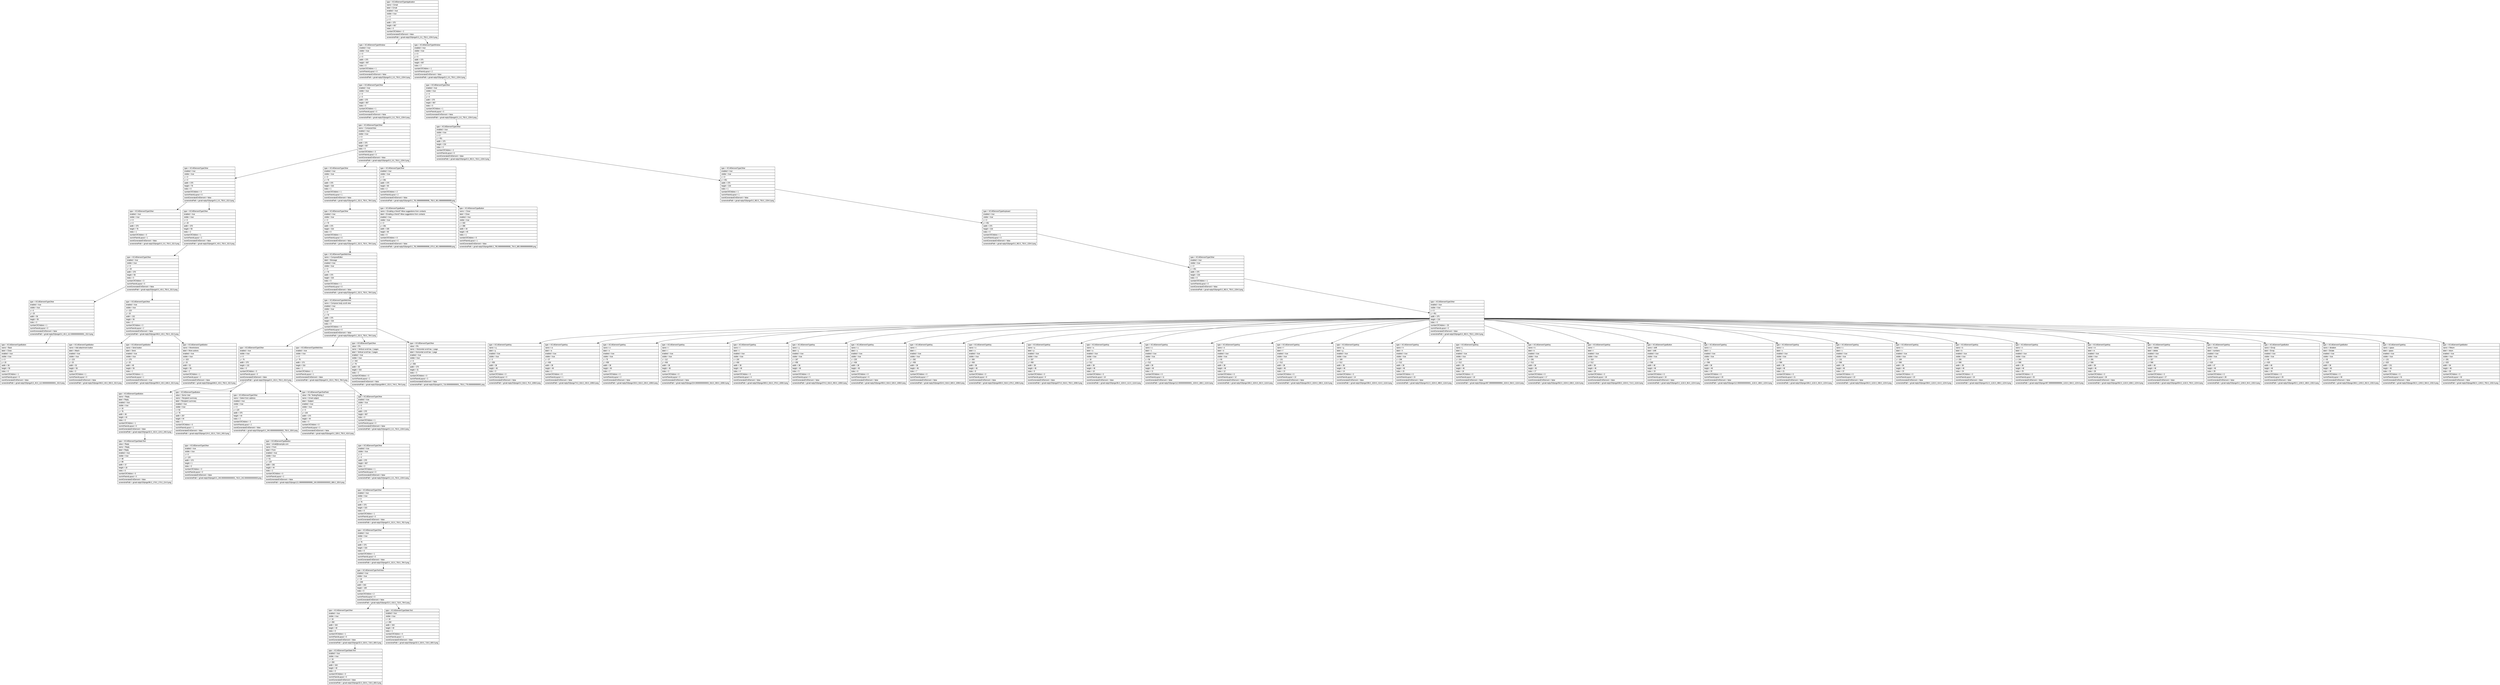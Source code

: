 digraph Layout {

	node [shape=record fontname=Arial];

	0	[label="{type = XCUIElementTypeApplication\l|name = Gmail\l|label = Gmail\l|enabled = true\l|visible = true\l|x = 0\l|y = 0\l|width = 375\l|height = 667\l|index = 0\l|numberOfChildren = 3\l|eventGeneratedOnElement = false \l|screenshotPath = gmail-reply/S3/pngs/0.0_0.0_750.0_1334.0.png\l}"]
	1	[label="{type = XCUIElementTypeWindow\l|enabled = true\l|visible = true\l|x = 0\l|y = 0\l|width = 375\l|height = 667\l|index = 0\l|numberOfChildren = 1\l|numInParentLayout = 0\l|eventGeneratedOnElement = false \l|screenshotPath = gmail-reply/S3/pngs/0.0_0.0_750.0_1334.0.png\l}"]
	2	[label="{type = XCUIElementTypeWindow\l|enabled = true\l|visible = true\l|x = 0\l|y = 0\l|width = 375\l|height = 667\l|index = 2\l|numberOfChildren = 1\l|numInParentLayout = 2\l|eventGeneratedOnElement = false \l|screenshotPath = gmail-reply/S3/pngs/0.0_0.0_750.0_1334.0.png\l}"]
	3	[label="{type = XCUIElementTypeOther\l|enabled = true\l|visible = true\l|x = 0\l|y = 0\l|width = 375\l|height = 667\l|index = 0\l|numberOfChildren = 1\l|numInParentLayout = 0\l|eventGeneratedOnElement = false \l|screenshotPath = gmail-reply/S3/pngs/0.0_0.0_750.0_1334.0.png\l}"]
	4	[label="{type = XCUIElementTypeOther\l|enabled = true\l|visible = true\l|x = 0\l|y = 0\l|width = 375\l|height = 667\l|index = 0\l|numberOfChildren = 1\l|numInParentLayout = 0\l|eventGeneratedOnElement = false \l|screenshotPath = gmail-reply/S3/pngs/0.0_0.0_750.0_1334.0.png\l}"]
	5	[label="{type = XCUIElementTypeOther\l|name = ComposeView\l|enabled = true\l|visible = true\l|x = 0\l|y = 0\l|width = 375\l|height = 667\l|index = 0\l|numberOfChildren = 3\l|numInParentLayout = 0\l|eventGeneratedOnElement = false \l|screenshotPath = gmail-reply/S3/pngs/0.0_0.0_750.0_1334.0.png\l}"]
	6	[label="{type = XCUIElementTypeOther\l|enabled = true\l|visible = true\l|x = 0\l|y = 451\l|width = 375\l|height = 216\l|index = 0\l|numberOfChildren = 2\l|numInParentLayout = 0\l|eventGeneratedOnElement = false \l|screenshotPath = gmail-reply/S3/pngs/0.0_902.0_750.0_1334.0.png\l}"]
	7	[label="{type = XCUIElementTypeOther\l|enabled = true\l|visible = true\l|x = 0\l|y = 0\l|width = 375\l|height = 76\l|index = 0\l|numberOfChildren = 3\l|numInParentLayout = 0\l|eventGeneratedOnElement = false \l|screenshotPath = gmail-reply/S3/pngs/0.0_0.0_750.0_152.0.png\l}"]
	8	[label="{type = XCUIElementTypeOther\l|enabled = true\l|visible = true\l|x = 0\l|y = 76\l|width = 375\l|height = 316\l|index = 1\l|numberOfChildren = 1\l|numInParentLayout = 1\l|eventGeneratedOnElement = false \l|screenshotPath = gmail-reply/S3/pngs/0.0_152.0_750.0_784.0.png\l}"]
	9	[label="{type = XCUIElementTypeOther\l|enabled = true\l|visible = true\l|x = 0\l|y = 391\l|width = 375\l|height = 60\l|index = 2\l|numberOfChildren = 2\l|numInParentLayout = 2\l|eventGeneratedOnElement = false \l|screenshotPath = gmail-reply/S3/pngs/0.0_781.9999999999999_750.0_901.9999999999999.png\l}"]
	10	[label="{type = XCUIElementTypeOther\l|enabled = true\l|visible = true\l|x = 0\l|y = 451\l|width = 375\l|height = 216\l|index = 1\l|numberOfChildren = 1\l|numInParentLayout = 1\l|eventGeneratedOnElement = false \l|screenshotPath = gmail-reply/S3/pngs/0.0_902.0_750.0_1334.0.png\l}"]
	11	[label="{type = XCUIElementTypeOther\l|enabled = true\l|visible = true\l|x = 0\l|y = 0\l|width = 375\l|height = 76\l|index = 1\l|numberOfChildren = 0\l|numInParentLayout = 1\l|eventGeneratedOnElement = false \l|screenshotPath = gmail-reply/S3/pngs/0.0_0.0_750.0_152.0.png\l}"]
	12	[label="{type = XCUIElementTypeOther\l|enabled = true\l|visible = true\l|x = 0\l|y = 20\l|width = 375\l|height = 56\l|index = 2\l|numberOfChildren = 1\l|numInParentLayout = 2\l|eventGeneratedOnElement = false \l|screenshotPath = gmail-reply/S3/pngs/0.0_40.0_750.0_152.0.png\l}"]
	13	[label="{type = XCUIElementTypeOther\l|enabled = true\l|visible = true\l|x = 0\l|y = 76\l|width = 375\l|height = 316\l|index = 0\l|numberOfChildren = 1\l|numInParentLayout = 0\l|eventGeneratedOnElement = false \l|screenshotPath = gmail-reply/S3/pngs/0.0_152.0_750.0_784.0.png\l}"]
	14	[label="{type = XCUIElementTypeButton\l|name = Emailing a friend? Allow suggestions from contacts\l|label = Emailing a friend? Allow suggestions from contacts\l|enabled = true\l|visible = true\l|x = 0\l|y = 391\l|width = 335\l|height = 60\l|index = 0\l|numberOfChildren = 0\l|numInParentLayout = 0\l|eventGeneratedOnElement = false \l|screenshotPath = gmail-reply/S3/pngs/0.0_781.9999999999999_670.0_901.9999999999999.png\l}"]
	15	[label="{type = XCUIElementTypeButton\l|name = Close\l|label = Close\l|enabled = true\l|visible = true\l|x = 333\l|y = 398\l|width = 44\l|height = 45\l|index = 1\l|numberOfChildren = 0\l|numInParentLayout = 1\l|eventGeneratedOnElement = false \l|screenshotPath = gmail-reply/S3/pngs/666.0_795.9999999999999_754.0_885.9999999999999.png\l}"]
	16	[label="{type = XCUIElementTypeKeyboard\l|enabled = true\l|visible = true\l|x = 0\l|y = 451\l|width = 375\l|height = 216\l|index = 0\l|numberOfChildren = 1\l|numInParentLayout = 0\l|eventGeneratedOnElement = false \l|screenshotPath = gmail-reply/S3/pngs/0.0_902.0_750.0_1334.0.png\l}"]
	17	[label="{type = XCUIElementTypeOther\l|enabled = true\l|visible = true\l|x = 0\l|y = 20\l|width = 375\l|height = 56\l|index = 0\l|numberOfChildren = 3\l|numInParentLayout = 0\l|eventGeneratedOnElement = false \l|screenshotPath = gmail-reply/S3/pngs/0.0_40.0_750.0_152.0.png\l}"]
	18	[label="{type = XCUIElementTypeWebView\l|name = ComposeEditor\l|label = Message\l|enabled = true\l|visible = true\l|x = 0\l|y = 76\l|width = 375\l|height = 316\l|index = 0\l|numberOfChildren = 1\l|numInParentLayout = 0\l|eventGeneratedOnElement = false \l|screenshotPath = gmail-reply/S3/pngs/0.0_152.0_750.0_784.0.png\l}"]
	19	[label="{type = XCUIElementTypeOther\l|enabled = true\l|visible = true\l|x = 0\l|y = 451\l|width = 375\l|height = 216\l|index = 0\l|numberOfChildren = 1\l|numInParentLayout = 0\l|eventGeneratedOnElement = false \l|screenshotPath = gmail-reply/S3/pngs/0.0_902.0_750.0_1334.0.png\l}"]
	20	[label="{type = XCUIElementTypeOther\l|enabled = true\l|visible = true\l|x = 0\l|y = 20\l|width = 56\l|height = 56\l|index = 0\l|numberOfChildren = 1\l|numInParentLayout = 0\l|eventGeneratedOnElement = false \l|screenshotPath = gmail-reply/S3/pngs/0.0_40.0_112.00000000000001_152.0.png\l}"]
	21	[label="{type = XCUIElementTypeOther\l|enabled = true\l|visible = true\l|x = 223\l|y = 20\l|width = 152\l|height = 56\l|index = 2\l|numberOfChildren = 3\l|numInParentLayout = 2\l|eventGeneratedOnElement = false \l|screenshotPath = gmail-reply/S3/pngs/446.0_40.0_750.0_152.0.png\l}"]
	22	[label="{type = XCUIElementTypeWebView\l|name = Compose body scroll view\l|enabled = true\l|visible = true\l|x = 0\l|y = 76\l|width = 375\l|height = 316\l|index = 0\l|numberOfChildren = 4\l|numInParentLayout = 0\l|eventGeneratedOnElement = false \l|screenshotPath = gmail-reply/S3/pngs/0.0_152.0_750.0_784.0.png\l}"]
	23	[label="{type = XCUIElementTypeOther\l|enabled = true\l|visible = true\l|x = 0\l|y = 451\l|width = 375\l|height = 216\l|index = 0\l|numberOfChildren = 33\l|numInParentLayout = 0\l|eventGeneratedOnElement = false \l|screenshotPath = gmail-reply/S3/pngs/0.0_902.0_750.0_1334.0.png\l}"]
	24	[label="{type = XCUIElementTypeButton\l|name = Back\l|label = Close\l|enabled = true\l|visible = true\l|x = 0\l|y = 20\l|width = 56\l|height = 56\l|index = 0\l|numberOfChildren = 1\l|numInParentLayout = 0\l|eventGeneratedOnElement = false \l|screenshotPath = gmail-reply/S3/pngs/0.0_40.0_112.00000000000001_152.0.png\l}"]
	25	[label="{type = XCUIElementTypeButton\l|name = Add attachment button\l|label = Attach\l|enabled = true\l|visible = true\l|x = 223\l|y = 20\l|width = 52\l|height = 56\l|index = 0\l|numberOfChildren = 1\l|numInParentLayout = 0\l|eventGeneratedOnElement = false \l|screenshotPath = gmail-reply/S3/pngs/446.0_40.0_550.0_152.0.png\l}"]
	26	[label="{type = XCUIElementTypeButton\l|name = Send button\l|label = Send\l|enabled = true\l|visible = true\l|x = 275\l|y = 20\l|width = 48\l|height = 56\l|index = 1\l|numberOfChildren = 1\l|numInParentLayout = 1\l|eventGeneratedOnElement = true \l|screenshotPath = gmail-reply/S3/pngs/550.0_40.0_646.0_152.0.png\l}"]
	27	[label="{type = XCUIElementTypeButton\l|name = MoreActions\l|label = More actions\l|enabled = true\l|visible = true\l|x = 323\l|y = 20\l|width = 52\l|height = 56\l|index = 2\l|numberOfChildren = 1\l|numInParentLayout = 2\l|eventGeneratedOnElement = false \l|screenshotPath = gmail-reply/S3/pngs/646.0_40.0_750.0_152.0.png\l}"]
	28	[label="{type = XCUIElementTypeOther\l|enabled = true\l|visible = true\l|x = 0\l|y = 76\l|width = 375\l|height = 132\l|index = 0\l|numberOfChildren = 5\l|numInParentLayout = 0\l|eventGeneratedOnElement = false \l|screenshotPath = gmail-reply/S3/pngs/0.0_152.0_750.0_416.0.png\l}"]
	29	[label="{type = XCUIElementTypeWebView\l|enabled = true\l|visible = true\l|x = 0\l|y = 76\l|width = 375\l|height = 316\l|index = 1\l|numberOfChildren = 1\l|numInParentLayout = 1\l|eventGeneratedOnElement = false \l|screenshotPath = gmail-reply/S3/pngs/0.0_152.0_750.0_784.0.png\l}"]
	30	[label="{type = XCUIElementTypeOther\l|value = 0%\l|name = Vertical scroll bar, 2 pages\l|label = Vertical scroll bar, 2 pages\l|enabled = true\l|visible = true\l|x = 342\l|y = 76\l|width = 30\l|height = 316\l|index = 2\l|numberOfChildren = 0\l|numInParentLayout = 2\l|eventGeneratedOnElement = false \l|screenshotPath = gmail-reply/S3/pngs/684.0_152.0_744.0_784.0.png\l}"]
	31	[label="{type = XCUIElementTypeOther\l|value = 0%\l|name = Horizontal scroll bar, 1 page\l|label = Horizontal scroll bar, 1 page\l|enabled = true\l|visible = true\l|x = 0\l|y = 358\l|width = 375\l|height = 31\l|index = 3\l|numberOfChildren = 0\l|numInParentLayout = 3\l|eventGeneratedOnElement = false \l|screenshotPath = gmail-reply/S3/pngs/0.0_716.0000000000001_750.0_778.0000000000001.png\l}"]
	32	[label="{type = XCUIElementTypeKey\l|name = q\l|label = q\l|enabled = true\l|visible = true\l|x = 0\l|y = 458\l|width = 38\l|height = 46\l|index = 0\l|numberOfChildren = 0\l|numInParentLayout = 0\l|eventGeneratedOnElement = false \l|screenshotPath = gmail-reply/S3/pngs/0.0_916.0_76.0_1008.0.png\l}"]
	33	[label="{type = XCUIElementTypeKey\l|name = w\l|label = w\l|enabled = true\l|visible = true\l|x = 37\l|y = 458\l|width = 38\l|height = 46\l|index = 1\l|numberOfChildren = 0\l|numInParentLayout = 1\l|eventGeneratedOnElement = false \l|screenshotPath = gmail-reply/S3/pngs/74.0_916.0_150.0_1008.0.png\l}"]
	34	[label="{type = XCUIElementTypeKey\l|name = e\l|label = e\l|enabled = true\l|visible = true\l|x = 75\l|y = 458\l|width = 38\l|height = 46\l|index = 2\l|numberOfChildren = 0\l|numInParentLayout = 2\l|eventGeneratedOnElement = false \l|screenshotPath = gmail-reply/S3/pngs/150.0_916.0_226.0_1008.0.png\l}"]
	35	[label="{type = XCUIElementTypeKey\l|name = r\l|label = r\l|enabled = true\l|visible = true\l|x = 112\l|y = 458\l|width = 38\l|height = 46\l|index = 3\l|numberOfChildren = 0\l|numInParentLayout = 3\l|eventGeneratedOnElement = false \l|screenshotPath = gmail-reply/S3/pngs/224.00000000000003_916.0_300.0_1008.0.png\l}"]
	36	[label="{type = XCUIElementTypeKey\l|name = t\l|label = t\l|enabled = true\l|visible = true\l|x = 150\l|y = 458\l|width = 38\l|height = 46\l|index = 4\l|numberOfChildren = 0\l|numInParentLayout = 4\l|eventGeneratedOnElement = false \l|screenshotPath = gmail-reply/S3/pngs/300.0_916.0_376.0_1008.0.png\l}"]
	37	[label="{type = XCUIElementTypeKey\l|name = y\l|label = y\l|enabled = true\l|visible = true\l|x = 187\l|y = 458\l|width = 38\l|height = 46\l|index = 5\l|numberOfChildren = 0\l|numInParentLayout = 5\l|eventGeneratedOnElement = false \l|screenshotPath = gmail-reply/S3/pngs/374.0_916.0_450.0_1008.0.png\l}"]
	38	[label="{type = XCUIElementTypeKey\l|name = u\l|label = u\l|enabled = true\l|visible = true\l|x = 225\l|y = 458\l|width = 38\l|height = 46\l|index = 6\l|numberOfChildren = 0\l|numInParentLayout = 6\l|eventGeneratedOnElement = false \l|screenshotPath = gmail-reply/S3/pngs/450.0_916.0_526.0_1008.0.png\l}"]
	39	[label="{type = XCUIElementTypeKey\l|name = i\l|label = i\l|enabled = true\l|visible = true\l|x = 262\l|y = 458\l|width = 38\l|height = 46\l|index = 7\l|numberOfChildren = 0\l|numInParentLayout = 7\l|eventGeneratedOnElement = false \l|screenshotPath = gmail-reply/S3/pngs/524.0_916.0_600.0_1008.0.png\l}"]
	40	[label="{type = XCUIElementTypeKey\l|name = o\l|label = o\l|enabled = true\l|visible = true\l|x = 300\l|y = 458\l|width = 38\l|height = 46\l|index = 8\l|numberOfChildren = 0\l|numInParentLayout = 8\l|eventGeneratedOnElement = false \l|screenshotPath = gmail-reply/S3/pngs/600.0_916.0_676.0_1008.0.png\l}"]
	41	[label="{type = XCUIElementTypeKey\l|name = p\l|label = p\l|enabled = true\l|visible = true\l|x = 337\l|y = 458\l|width = 38\l|height = 46\l|index = 9\l|numberOfChildren = 0\l|numInParentLayout = 9\l|eventGeneratedOnElement = false \l|screenshotPath = gmail-reply/S3/pngs/674.0_916.0_750.0_1008.0.png\l}"]
	42	[label="{type = XCUIElementTypeKey\l|name = a\l|label = a\l|enabled = true\l|visible = true\l|x = 18\l|y = 512\l|width = 38\l|height = 46\l|index = 10\l|numberOfChildren = 0\l|numInParentLayout = 10\l|eventGeneratedOnElement = false \l|screenshotPath = gmail-reply/S3/pngs/36.0_1024.0_112.0_1116.0.png\l}"]
	43	[label="{type = XCUIElementTypeKey\l|name = s\l|label = s\l|enabled = true\l|visible = true\l|x = 56\l|y = 512\l|width = 38\l|height = 46\l|index = 11\l|numberOfChildren = 0\l|numInParentLayout = 11\l|eventGeneratedOnElement = false \l|screenshotPath = gmail-reply/S3/pngs/112.00000000000001_1024.0_188.0_1116.0.png\l}"]
	44	[label="{type = XCUIElementTypeKey\l|name = d\l|label = d\l|enabled = true\l|visible = true\l|x = 93\l|y = 512\l|width = 38\l|height = 46\l|index = 12\l|numberOfChildren = 0\l|numInParentLayout = 12\l|eventGeneratedOnElement = false \l|screenshotPath = gmail-reply/S3/pngs/186.0_1024.0_262.0_1116.0.png\l}"]
	45	[label="{type = XCUIElementTypeKey\l|name = f\l|label = f\l|enabled = true\l|visible = true\l|x = 131\l|y = 512\l|width = 38\l|height = 46\l|index = 13\l|numberOfChildren = 0\l|numInParentLayout = 13\l|eventGeneratedOnElement = false \l|screenshotPath = gmail-reply/S3/pngs/262.0_1024.0_338.0_1116.0.png\l}"]
	46	[label="{type = XCUIElementTypeKey\l|name = g\l|label = g\l|enabled = true\l|visible = true\l|x = 169\l|y = 512\l|width = 38\l|height = 46\l|index = 14\l|numberOfChildren = 0\l|numInParentLayout = 14\l|eventGeneratedOnElement = false \l|screenshotPath = gmail-reply/S3/pngs/338.0_1024.0_414.0_1116.0.png\l}"]
	47	[label="{type = XCUIElementTypeKey\l|name = h\l|label = h\l|enabled = true\l|visible = true\l|x = 206\l|y = 512\l|width = 38\l|height = 46\l|index = 15\l|numberOfChildren = 0\l|numInParentLayout = 15\l|eventGeneratedOnElement = false \l|screenshotPath = gmail-reply/S3/pngs/412.0_1024.0_488.0_1116.0.png\l}"]
	48	[label="{type = XCUIElementTypeKey\l|name = j\l|label = j\l|enabled = true\l|visible = true\l|x = 244\l|y = 512\l|width = 38\l|height = 46\l|index = 16\l|numberOfChildren = 0\l|numInParentLayout = 16\l|eventGeneratedOnElement = false \l|screenshotPath = gmail-reply/S3/pngs/487.99999999999994_1024.0_564.0_1116.0.png\l}"]
	49	[label="{type = XCUIElementTypeKey\l|name = k\l|label = k\l|enabled = true\l|visible = true\l|x = 281\l|y = 512\l|width = 38\l|height = 46\l|index = 17\l|numberOfChildren = 0\l|numInParentLayout = 17\l|eventGeneratedOnElement = false \l|screenshotPath = gmail-reply/S3/pngs/562.0_1024.0_638.0_1116.0.png\l}"]
	50	[label="{type = XCUIElementTypeKey\l|name = l\l|label = l\l|enabled = true\l|visible = true\l|x = 319\l|y = 512\l|width = 38\l|height = 46\l|index = 18\l|numberOfChildren = 0\l|numInParentLayout = 18\l|eventGeneratedOnElement = false \l|screenshotPath = gmail-reply/S3/pngs/638.0_1024.0_714.0_1116.0.png\l}"]
	51	[label="{type = XCUIElementTypeButton\l|name = shift\l|label = shift\l|enabled = true\l|visible = true\l|x = 0\l|y = 566\l|width = 48\l|height = 46\l|index = 19\l|numberOfChildren = 0\l|numInParentLayout = 19\l|eventGeneratedOnElement = false \l|screenshotPath = gmail-reply/S3/pngs/0.0_1132.0_96.0_1224.0.png\l}"]
	52	[label="{type = XCUIElementTypeKey\l|name = z\l|label = z\l|enabled = true\l|visible = true\l|x = 56\l|y = 566\l|width = 38\l|height = 46\l|index = 20\l|numberOfChildren = 0\l|numInParentLayout = 20\l|eventGeneratedOnElement = false \l|screenshotPath = gmail-reply/S3/pngs/112.00000000000001_1132.0_188.0_1224.0.png\l}"]
	53	[label="{type = XCUIElementTypeKey\l|name = x\l|label = x\l|enabled = true\l|visible = true\l|x = 93\l|y = 566\l|width = 38\l|height = 46\l|index = 21\l|numberOfChildren = 0\l|numInParentLayout = 21\l|eventGeneratedOnElement = false \l|screenshotPath = gmail-reply/S3/pngs/186.0_1132.0_262.0_1224.0.png\l}"]
	54	[label="{type = XCUIElementTypeKey\l|name = c\l|label = c\l|enabled = true\l|visible = true\l|x = 131\l|y = 566\l|width = 38\l|height = 46\l|index = 22\l|numberOfChildren = 0\l|numInParentLayout = 22\l|eventGeneratedOnElement = false \l|screenshotPath = gmail-reply/S3/pngs/262.0_1132.0_338.0_1224.0.png\l}"]
	55	[label="{type = XCUIElementTypeKey\l|name = v\l|label = v\l|enabled = true\l|visible = true\l|x = 169\l|y = 566\l|width = 38\l|height = 46\l|index = 23\l|numberOfChildren = 0\l|numInParentLayout = 23\l|eventGeneratedOnElement = false \l|screenshotPath = gmail-reply/S3/pngs/338.0_1132.0_414.0_1224.0.png\l}"]
	56	[label="{type = XCUIElementTypeKey\l|name = b\l|label = b\l|enabled = true\l|visible = true\l|x = 206\l|y = 566\l|width = 38\l|height = 46\l|index = 24\l|numberOfChildren = 0\l|numInParentLayout = 24\l|eventGeneratedOnElement = false \l|screenshotPath = gmail-reply/S3/pngs/412.0_1132.0_488.0_1224.0.png\l}"]
	57	[label="{type = XCUIElementTypeKey\l|name = n\l|label = n\l|enabled = true\l|visible = true\l|x = 244\l|y = 566\l|width = 38\l|height = 46\l|index = 25\l|numberOfChildren = 0\l|numInParentLayout = 25\l|eventGeneratedOnElement = false \l|screenshotPath = gmail-reply/S3/pngs/487.99999999999994_1132.0_564.0_1224.0.png\l}"]
	58	[label="{type = XCUIElementTypeKey\l|name = m\l|label = m\l|enabled = true\l|visible = true\l|x = 281\l|y = 566\l|width = 38\l|height = 46\l|index = 26\l|numberOfChildren = 0\l|numInParentLayout = 26\l|eventGeneratedOnElement = false \l|screenshotPath = gmail-reply/S3/pngs/562.0_1132.0_638.0_1224.0.png\l}"]
	59	[label="{type = XCUIElementTypeKey\l|name = delete\l|label = delete\l|enabled = true\l|visible = true\l|x = 327\l|y = 566\l|width = 48\l|height = 46\l|index = 27\l|numberOfChildren = 0\l|numInParentLayout = 27\l|eventGeneratedOnElement = false \l|screenshotPath = gmail-reply/S3/pngs/654.0_1132.0_750.0_1224.0.png\l}"]
	60	[label="{type = XCUIElementTypeKey\l|name = more\l|label = numbers\l|enabled = true\l|visible = true\l|x = 0\l|y = 620\l|width = 47\l|height = 46\l|index = 28\l|numberOfChildren = 0\l|numInParentLayout = 28\l|eventGeneratedOnElement = false \l|screenshotPath = gmail-reply/S3/pngs/0.0_1240.0_94.0_1332.0.png\l}"]
	61	[label="{type = XCUIElementTypeButton\l|name = Emoji\l|label = Emoji\l|enabled = true\l|visible = true\l|x = 46\l|y = 620\l|width = 48\l|height = 46\l|index = 29\l|numberOfChildren = 0\l|numInParentLayout = 29\l|eventGeneratedOnElement = false \l|screenshotPath = gmail-reply/S3/pngs/92.0_1240.0_188.0_1332.0.png\l}"]
	62	[label="{type = XCUIElementTypeButton\l|name = dictation\l|label = Dictate\l|enabled = true\l|visible = true\l|x = 93\l|y = 620\l|width = 38\l|height = 46\l|index = 30\l|numberOfChildren = 0\l|numInParentLayout = 30\l|eventGeneratedOnElement = false \l|screenshotPath = gmail-reply/S3/pngs/186.0_1240.0_262.0_1332.0.png\l}"]
	63	[label="{type = XCUIElementTypeKey\l|name = space\l|label = space\l|enabled = true\l|visible = true\l|x = 131\l|y = 620\l|width = 151\l|height = 46\l|index = 31\l|numberOfChildren = 0\l|numInParentLayout = 31\l|eventGeneratedOnElement = false \l|screenshotPath = gmail-reply/S3/pngs/262.0_1240.0_564.0_1332.0.png\l}"]
	64	[label="{type = XCUIElementTypeButton\l|name = Return\l|label = return\l|enabled = true\l|visible = true\l|x = 281\l|y = 620\l|width = 94\l|height = 46\l|index = 32\l|numberOfChildren = 0\l|numInParentLayout = 32\l|eventGeneratedOnElement = false \l|screenshotPath = gmail-reply/S3/pngs/562.0_1240.0_750.0_1332.0.png\l}"]
	65	[label="{type = XCUIElementTypeButton\l|name = Reply\l|label = Reply\l|enabled = true\l|visible = true\l|x = 16\l|y = 76\l|width = 46\l|height = 44\l|index = 0\l|numberOfChildren = 1\l|numInParentLayout = 0\l|eventGeneratedOnElement = false \l|screenshotPath = gmail-reply/S3/pngs/32.0_152.0_124.0_240.0.png\l}"]
	66	[label="{type = XCUIElementTypeButton\l|value = Some User\l|name = Recipient summary\l|label = Recipient summary\l|enabled = true\l|visible = true\l|x = 62\l|y = 76\l|width = 297\l|height = 44\l|index = 1\l|numberOfChildren = 0\l|numInParentLayout = 1\l|eventGeneratedOnElement = false \l|screenshotPath = gmail-reply/S3/pngs/124.0_152.0_718.0_240.0.png\l}"]
	67	[label="{type = XCUIElementTypeOther\l|name = Select from address\l|enabled = true\l|visible = true\l|x = 0\l|y = 120\l|width = 375\l|height = 44\l|index = 2\l|numberOfChildren = 3\l|numInParentLayout = 2\l|eventGeneratedOnElement = false \l|screenshotPath = gmail-reply/S3/pngs/0.0_240.00000000000003_750.0_328.0.png\l}"]
	68	[label="{type = XCUIElementTypeTextField\l|value = Re: TestingTesting 2\l|name = Email subject\l|label = Subject\l|enabled = true\l|visible = true\l|x = 0\l|y = 164\l|width = 375\l|height = 44\l|index = 3\l|numberOfChildren = 0\l|numInParentLayout = 3\l|eventGeneratedOnElement = false \l|screenshotPath = gmail-reply/S3/pngs/0.0_328.0_750.0_416.0.png\l}"]
	69	[label="{type = XCUIElementTypeOther\l|enabled = true\l|visible = true\l|x = 0\l|y = 0\l|width = 375\l|height = 667\l|index = 0\l|numberOfChildren = 1\l|numInParentLayout = 0\l|eventGeneratedOnElement = false \l|screenshotPath = gmail-reply/S3/pngs/0.0_0.0_750.0_1334.0.png\l}"]
	70	[label="{type = XCUIElementTypeStaticText\l|value = Reply\l|name = Reply\l|label = Reply\l|enabled = true\l|visible = true\l|x = 48\l|y = 89\l|width = 37\l|height = 18\l|index = 0\l|numberOfChildren = 0\l|numInParentLayout = 0\l|eventGeneratedOnElement = false \l|screenshotPath = gmail-reply/S3/pngs/96.0_178.0_170.0_214.0.png\l}"]
	71	[label="{type = XCUIElementTypeOther\l|enabled = true\l|visible = true\l|x = 0\l|y = 120\l|width = 375\l|height = 1\l|index = 0\l|numberOfChildren = 0\l|numInParentLayout = 0\l|eventGeneratedOnElement = false \l|screenshotPath = gmail-reply/S3/pngs/0.0_240.00000000000003_750.0_242.00000000000003.png\l}"]
	72	[label="{type = XCUIElementTypeButton\l|value = email@example.com\l|name = From\l|label = From\l|enabled = true\l|visible = true\l|x = 61\l|y = 120\l|width = 282\l|height = 44\l|index = 2\l|numberOfChildren = 0\l|numInParentLayout = 2\l|eventGeneratedOnElement = false \l|screenshotPath = gmail-reply/S3/pngs/121.99999999999999_240.00000000000003_686.0_328.0.png\l}"]
	73	[label="{type = XCUIElementTypeOther\l|enabled = true\l|visible = true\l|x = 0\l|y = 0\l|width = 375\l|height = 667\l|index = 0\l|numberOfChildren = 1\l|numInParentLayout = 0\l|eventGeneratedOnElement = false \l|screenshotPath = gmail-reply/S3/pngs/0.0_0.0_750.0_1334.0.png\l}"]
	74	[label="{type = XCUIElementTypeOther\l|enabled = true\l|visible = true\l|x = 0\l|y = 76\l|width = 375\l|height = 315\l|index = 0\l|numberOfChildren = 1\l|numInParentLayout = 0\l|eventGeneratedOnElement = false \l|screenshotPath = gmail-reply/S3/pngs/0.0_152.0_750.0_782.0.png\l}"]
	75	[label="{type = XCUIElementTypeOther\l|enabled = true\l|visible = true\l|x = 0\l|y = 76\l|width = 375\l|height = 316\l|index = 0\l|numberOfChildren = 1\l|numInParentLayout = 0\l|eventGeneratedOnElement = false \l|screenshotPath = gmail-reply/S3/pngs/0.0_152.0_750.0_784.0.png\l}"]
	76	[label="{type = XCUIElementTypeTextView\l|value =   On Sun, Apr 18, 2021 at 9:41 PM Some User <email@example.com> wrote: \l|enabled = true\l|visible = true\l|x = 16\l|y = 208\l|width = 343\l|height = 184\l|index = 0\l|numberOfChildren = 2\l|numInParentLayout = 0\l|eventGeneratedOnElement = false \l|screenshotPath = gmail-reply/S3/pngs/32.0_416.0_718.0_784.0.png\l}"]
	77	[label="{type = XCUIElementTypeOther\l|enabled = true\l|visible = true\l|x = 16\l|y = 260\l|width = 343\l|height = 40\l|index = 0\l|numberOfChildren = 1\l|numInParentLayout = 0\l|eventGeneratedOnElement = false \l|screenshotPath = gmail-reply/S3/pngs/32.0_520.0_718.0_600.0.png\l}"]
	78	[label="{type = XCUIElementTypeStaticText\l|value = On Sun, Apr 18, 2021 at 9:41 PM Some User <email@example.com> wrote:\l|name = On Sun, Apr 18, 2021 at 9:41 PM Some User <email@example.com> wrote:\l|label = On Sun, Apr 18, 2021 at 9:41 PM Some User <email@example.com> wrote:\l|enabled = true\l|visible = true\l|x = 16\l|y = 260\l|width = 343\l|height = 40\l|index = 1\l|numberOfChildren = 0\l|numInParentLayout = 1\l|eventGeneratedOnElement = false \l|screenshotPath = gmail-reply/S3/pngs/32.0_520.0_718.0_600.0.png\l}"]
	79	[label="{type = XCUIElementTypeStaticText\l|value = On Sun, Apr 18, 2021 at 9:41 PM Some User <email@example.com> wrote:\l|name = On Sun, Apr 18, 2021 at 9:41 PM Some User <email@example.com> wrote:\l|label = On Sun, Apr 18, 2021 at 9:41 PM Some User <email@example.com> wrote:\l|enabled = true\l|visible = true\l|x = 16\l|y = 260\l|width = 343\l|height = 40\l|index = 0\l|numberOfChildren = 0\l|numInParentLayout = 0\l|eventGeneratedOnElement = false \l|screenshotPath = gmail-reply/S3/pngs/32.0_520.0_718.0_600.0.png\l}"]


	0 -> 1
	0 -> 2
	1 -> 3
	2 -> 4
	3 -> 5
	4 -> 6
	5 -> 7
	5 -> 8
	5 -> 9
	6 -> 10
	7 -> 11
	7 -> 12
	8 -> 13
	9 -> 14
	9 -> 15
	10 -> 16
	12 -> 17
	13 -> 18
	16 -> 19
	17 -> 20
	17 -> 21
	18 -> 22
	19 -> 23
	20 -> 24
	21 -> 25
	21 -> 26
	21 -> 27
	22 -> 28
	22 -> 29
	22 -> 30
	22 -> 31
	23 -> 32
	23 -> 33
	23 -> 34
	23 -> 35
	23 -> 36
	23 -> 37
	23 -> 38
	23 -> 39
	23 -> 40
	23 -> 41
	23 -> 42
	23 -> 43
	23 -> 44
	23 -> 45
	23 -> 46
	23 -> 47
	23 -> 48
	23 -> 49
	23 -> 50
	23 -> 51
	23 -> 52
	23 -> 53
	23 -> 54
	23 -> 55
	23 -> 56
	23 -> 57
	23 -> 58
	23 -> 59
	23 -> 60
	23 -> 61
	23 -> 62
	23 -> 63
	23 -> 64
	28 -> 65
	28 -> 66
	28 -> 67
	28 -> 68
	29 -> 69
	65 -> 70
	67 -> 71
	67 -> 72
	69 -> 73
	73 -> 74
	74 -> 75
	75 -> 76
	76 -> 77
	76 -> 78
	77 -> 79


}